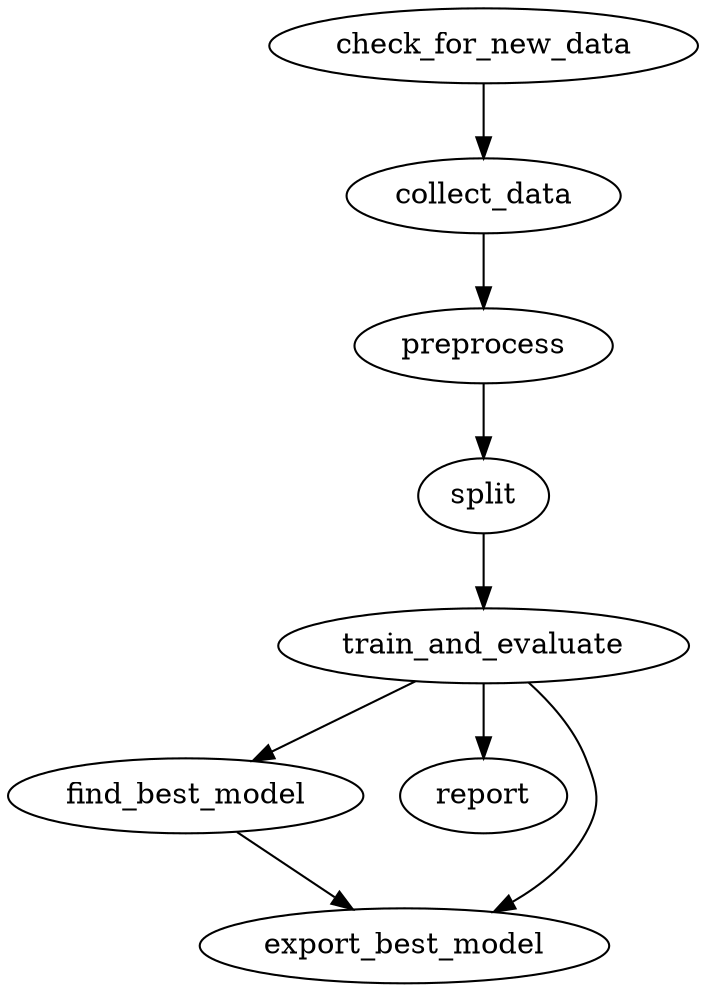 strict digraph {
"check_for_new_data";
"collect_data";
"preprocess";
"split";
"train_and_evaluate";
"find_best_model";
"report";
"export_best_model";
"check_for_new_data" -> "collect_data";
"collect_data" -> "preprocess";
"preprocess" -> "split";
"split" -> "train_and_evaluate";
"train_and_evaluate" -> "find_best_model";
"train_and_evaluate" -> "report";
"train_and_evaluate" -> "export_best_model";
"find_best_model" -> "export_best_model";
}

